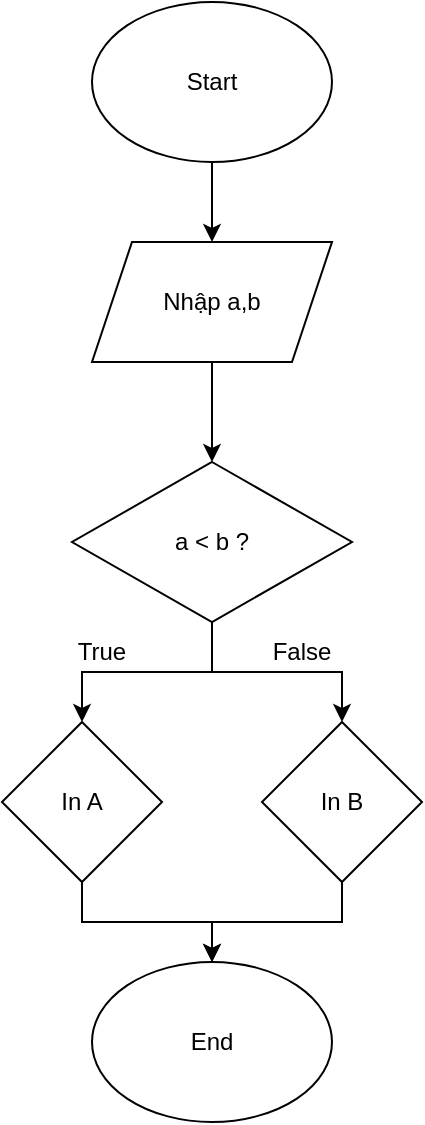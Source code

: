 <mxfile version="24.8.6">
  <diagram name="Page-1" id="1UI3eBbX3OOugqC_eIK9">
    <mxGraphModel dx="1042" dy="565" grid="1" gridSize="10" guides="1" tooltips="1" connect="1" arrows="1" fold="1" page="1" pageScale="1" pageWidth="850" pageHeight="1100" math="0" shadow="0">
      <root>
        <mxCell id="0" />
        <mxCell id="1" parent="0" />
        <mxCell id="cjw5p2uJ5BD0bzxEdcK7-13" style="edgeStyle=orthogonalEdgeStyle;rounded=0;orthogonalLoop=1;jettySize=auto;html=1;exitX=0.5;exitY=1;exitDx=0;exitDy=0;entryX=0.5;entryY=0;entryDx=0;entryDy=0;" edge="1" parent="1" source="cjw5p2uJ5BD0bzxEdcK7-2" target="cjw5p2uJ5BD0bzxEdcK7-3">
          <mxGeometry relative="1" as="geometry" />
        </mxCell>
        <mxCell id="cjw5p2uJ5BD0bzxEdcK7-2" value="Start" style="ellipse;whiteSpace=wrap;html=1;" vertex="1" parent="1">
          <mxGeometry x="365" y="10" width="120" height="80" as="geometry" />
        </mxCell>
        <mxCell id="cjw5p2uJ5BD0bzxEdcK7-12" style="edgeStyle=orthogonalEdgeStyle;rounded=0;orthogonalLoop=1;jettySize=auto;html=1;exitX=0.5;exitY=1;exitDx=0;exitDy=0;" edge="1" parent="1" source="cjw5p2uJ5BD0bzxEdcK7-3" target="cjw5p2uJ5BD0bzxEdcK7-4">
          <mxGeometry relative="1" as="geometry" />
        </mxCell>
        <mxCell id="cjw5p2uJ5BD0bzxEdcK7-3" value="Nhập a,b" style="shape=parallelogram;perimeter=parallelogramPerimeter;whiteSpace=wrap;html=1;fixedSize=1;" vertex="1" parent="1">
          <mxGeometry x="365" y="130" width="120" height="60" as="geometry" />
        </mxCell>
        <mxCell id="cjw5p2uJ5BD0bzxEdcK7-9" style="edgeStyle=orthogonalEdgeStyle;rounded=0;orthogonalLoop=1;jettySize=auto;html=1;exitX=0.5;exitY=1;exitDx=0;exitDy=0;entryX=0.5;entryY=0;entryDx=0;entryDy=0;" edge="1" parent="1" source="cjw5p2uJ5BD0bzxEdcK7-4" target="cjw5p2uJ5BD0bzxEdcK7-5">
          <mxGeometry relative="1" as="geometry" />
        </mxCell>
        <mxCell id="cjw5p2uJ5BD0bzxEdcK7-10" style="edgeStyle=orthogonalEdgeStyle;rounded=0;orthogonalLoop=1;jettySize=auto;html=1;exitX=0.5;exitY=1;exitDx=0;exitDy=0;" edge="1" parent="1" source="cjw5p2uJ5BD0bzxEdcK7-4" target="cjw5p2uJ5BD0bzxEdcK7-6">
          <mxGeometry relative="1" as="geometry" />
        </mxCell>
        <mxCell id="cjw5p2uJ5BD0bzxEdcK7-4" value="a &amp;lt; b ?" style="rhombus;whiteSpace=wrap;html=1;" vertex="1" parent="1">
          <mxGeometry x="355" y="240" width="140" height="80" as="geometry" />
        </mxCell>
        <mxCell id="cjw5p2uJ5BD0bzxEdcK7-18" style="edgeStyle=orthogonalEdgeStyle;rounded=0;orthogonalLoop=1;jettySize=auto;html=1;exitX=0.5;exitY=1;exitDx=0;exitDy=0;entryX=0.5;entryY=0;entryDx=0;entryDy=0;" edge="1" parent="1" source="cjw5p2uJ5BD0bzxEdcK7-5" target="cjw5p2uJ5BD0bzxEdcK7-16">
          <mxGeometry relative="1" as="geometry" />
        </mxCell>
        <mxCell id="cjw5p2uJ5BD0bzxEdcK7-5" value="In A" style="rhombus;whiteSpace=wrap;html=1;" vertex="1" parent="1">
          <mxGeometry x="320" y="370" width="80" height="80" as="geometry" />
        </mxCell>
        <mxCell id="cjw5p2uJ5BD0bzxEdcK7-20" style="edgeStyle=orthogonalEdgeStyle;rounded=0;orthogonalLoop=1;jettySize=auto;html=1;exitX=0.5;exitY=1;exitDx=0;exitDy=0;entryX=0.5;entryY=0;entryDx=0;entryDy=0;" edge="1" parent="1" source="cjw5p2uJ5BD0bzxEdcK7-6" target="cjw5p2uJ5BD0bzxEdcK7-16">
          <mxGeometry relative="1" as="geometry" />
        </mxCell>
        <mxCell id="cjw5p2uJ5BD0bzxEdcK7-6" value="In B" style="rhombus;whiteSpace=wrap;html=1;" vertex="1" parent="1">
          <mxGeometry x="450" y="370" width="80" height="80" as="geometry" />
        </mxCell>
        <mxCell id="cjw5p2uJ5BD0bzxEdcK7-14" value="True" style="text;html=1;align=center;verticalAlign=middle;whiteSpace=wrap;rounded=0;" vertex="1" parent="1">
          <mxGeometry x="340" y="320" width="60" height="30" as="geometry" />
        </mxCell>
        <mxCell id="cjw5p2uJ5BD0bzxEdcK7-15" value="False" style="text;html=1;align=center;verticalAlign=middle;whiteSpace=wrap;rounded=0;" vertex="1" parent="1">
          <mxGeometry x="440" y="320" width="60" height="30" as="geometry" />
        </mxCell>
        <mxCell id="cjw5p2uJ5BD0bzxEdcK7-16" value="End" style="ellipse;whiteSpace=wrap;html=1;" vertex="1" parent="1">
          <mxGeometry x="365" y="490" width="120" height="80" as="geometry" />
        </mxCell>
      </root>
    </mxGraphModel>
  </diagram>
</mxfile>
